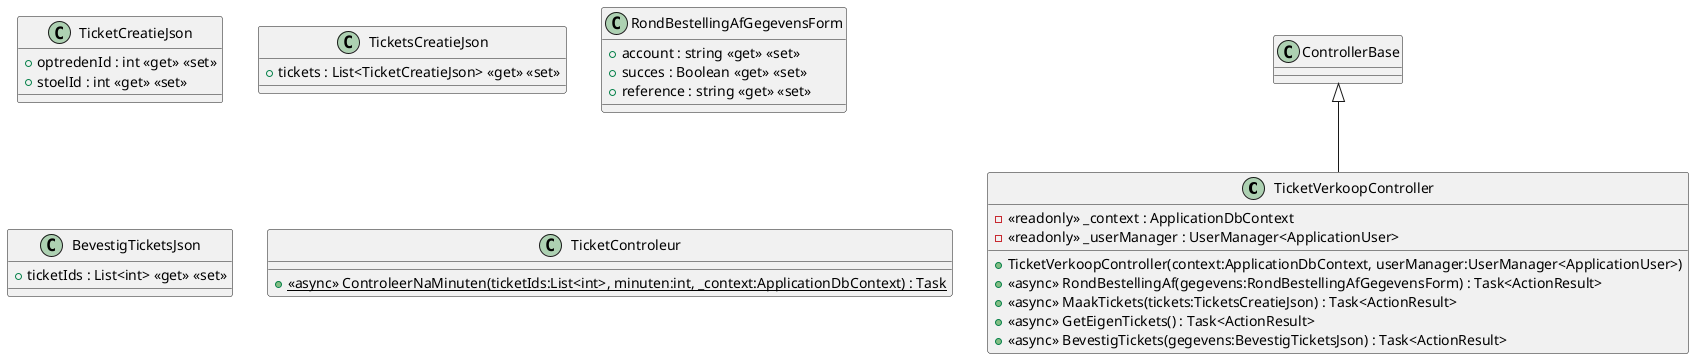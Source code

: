 @startuml
class TicketVerkoopController {
    - <<readonly>> _context : ApplicationDbContext
    - <<readonly>> _userManager : UserManager<ApplicationUser>
    + TicketVerkoopController(context:ApplicationDbContext, userManager:UserManager<ApplicationUser>)
    + <<async>> RondBestellingAf(gegevens:RondBestellingAfGegevensForm) : Task<ActionResult>
    + <<async>> MaakTickets(tickets:TicketsCreatieJson) : Task<ActionResult>
    + <<async>> GetEigenTickets() : Task<ActionResult>
    + <<async>> BevestigTickets(gegevens:BevestigTicketsJson) : Task<ActionResult>
}
class TicketCreatieJson {
    + optredenId : int <<get>> <<set>>
    + stoelId : int <<get>> <<set>>
}
class TicketsCreatieJson {
    + tickets : List<TicketCreatieJson> <<get>> <<set>>
}
class RondBestellingAfGegevensForm {
    + account : string <<get>> <<set>>
    + succes : Boolean <<get>> <<set>>
    + reference : string <<get>> <<set>>
}
class BevestigTicketsJson {
    + ticketIds : List<int> <<get>> <<set>>
}
class TicketControleur {
    + {static} <<async>> ControleerNaMinuten(ticketIds:List<int>, minuten:int, _context:ApplicationDbContext) : Task
}
ControllerBase <|-- TicketVerkoopController
@enduml
